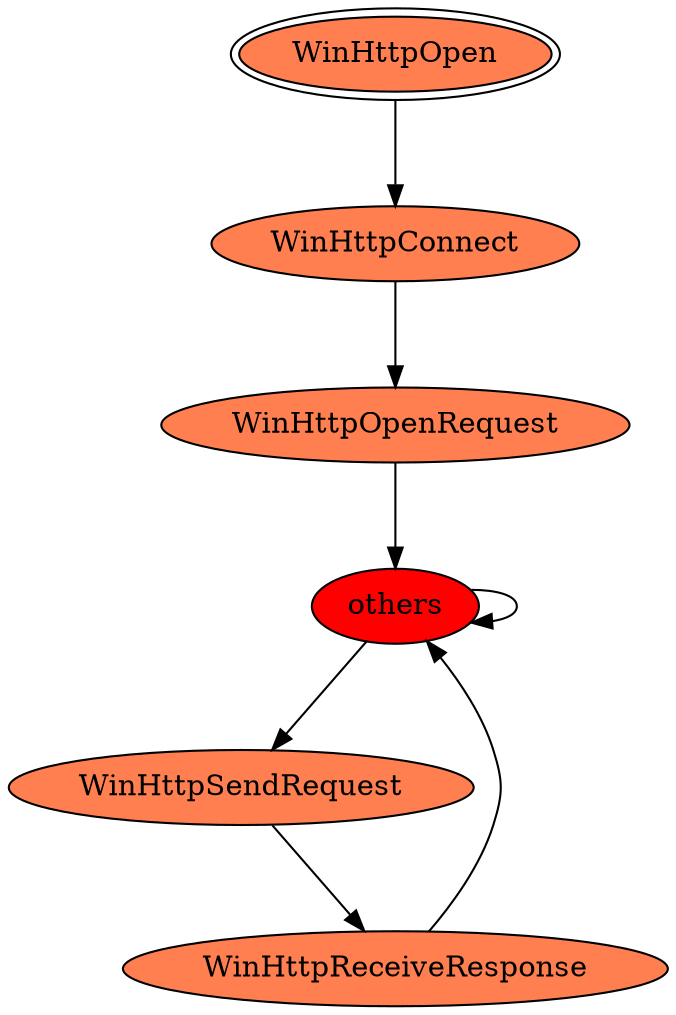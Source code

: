 digraph "./REPORTS/6031/API_PER_CATEGORY/winhttp_send_recv.exe_7860_Network Management_API_per_Category_Transition_Matrix" {
	WinHttpOpen [label=WinHttpOpen fillcolor=coral peripheries=2 style=filled]
	WinHttpConnect [label=WinHttpConnect fillcolor=coral style=filled]
	WinHttpOpen -> WinHttpConnect [label=1.0 fontcolor=white]
	WinHttpOpenRequest [label=WinHttpOpenRequest fillcolor=coral style=filled]
	WinHttpConnect -> WinHttpOpenRequest [label=1.0 fontcolor=white]
	others [label=others fillcolor=red style=filled]
	WinHttpOpenRequest -> others [label=1.0 fontcolor=white]
	others -> others [label=0.9989 fontcolor=white]
	WinHttpSendRequest [label=WinHttpSendRequest fillcolor=coral style=filled]
	others -> WinHttpSendRequest [label=0.0011 fontcolor=white]
	WinHttpReceiveResponse [label=WinHttpReceiveResponse fillcolor=coral style=filled]
	WinHttpSendRequest -> WinHttpReceiveResponse [label=1.0 fontcolor=white]
	WinHttpReceiveResponse -> others [label=1.0 fontcolor=white]
}
